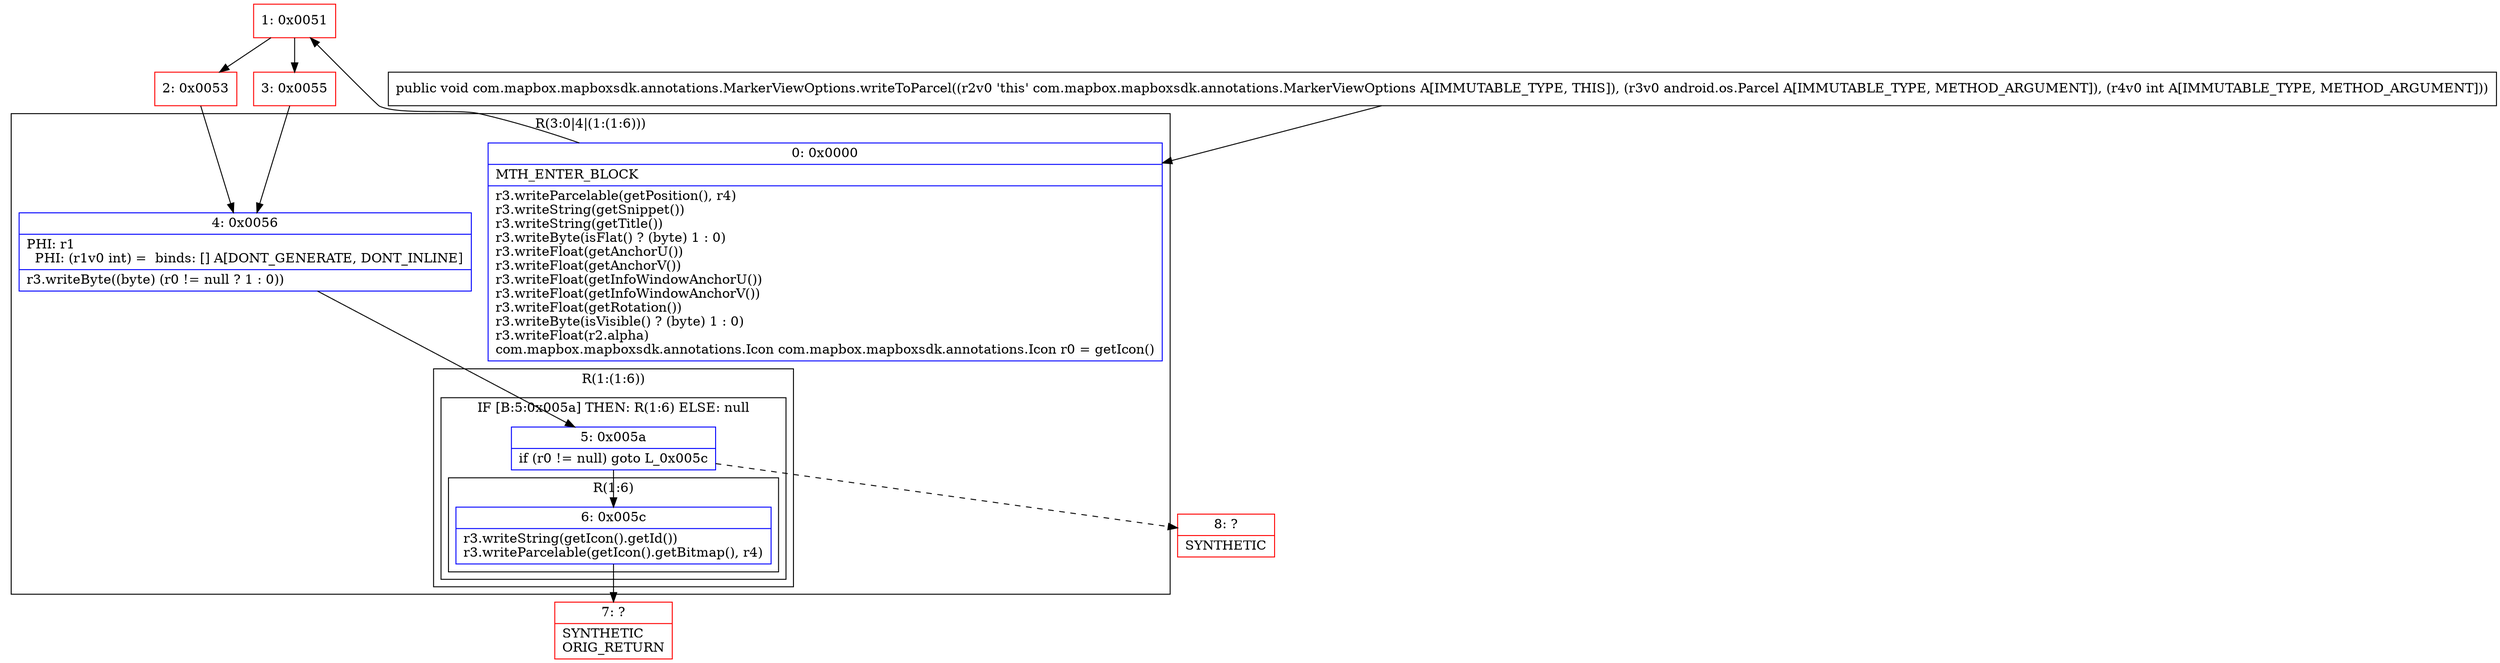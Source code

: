 digraph "CFG forcom.mapbox.mapboxsdk.annotations.MarkerViewOptions.writeToParcel(Landroid\/os\/Parcel;I)V" {
subgraph cluster_Region_1971704309 {
label = "R(3:0|4|(1:(1:6)))";
node [shape=record,color=blue];
Node_0 [shape=record,label="{0\:\ 0x0000|MTH_ENTER_BLOCK\l|r3.writeParcelable(getPosition(), r4)\lr3.writeString(getSnippet())\lr3.writeString(getTitle())\lr3.writeByte(isFlat() ? (byte) 1 : 0)\lr3.writeFloat(getAnchorU())\lr3.writeFloat(getAnchorV())\lr3.writeFloat(getInfoWindowAnchorU())\lr3.writeFloat(getInfoWindowAnchorV())\lr3.writeFloat(getRotation())\lr3.writeByte(isVisible() ? (byte) 1 : 0)\lr3.writeFloat(r2.alpha)\lcom.mapbox.mapboxsdk.annotations.Icon com.mapbox.mapboxsdk.annotations.Icon r0 = getIcon()\l}"];
Node_4 [shape=record,label="{4\:\ 0x0056|PHI: r1 \l  PHI: (r1v0 int) =  binds: [] A[DONT_GENERATE, DONT_INLINE]\l|r3.writeByte((byte) (r0 != null ? 1 : 0))\l}"];
subgraph cluster_Region_1045535175 {
label = "R(1:(1:6))";
node [shape=record,color=blue];
subgraph cluster_IfRegion_1067558367 {
label = "IF [B:5:0x005a] THEN: R(1:6) ELSE: null";
node [shape=record,color=blue];
Node_5 [shape=record,label="{5\:\ 0x005a|if (r0 != null) goto L_0x005c\l}"];
subgraph cluster_Region_1857219486 {
label = "R(1:6)";
node [shape=record,color=blue];
Node_6 [shape=record,label="{6\:\ 0x005c|r3.writeString(getIcon().getId())\lr3.writeParcelable(getIcon().getBitmap(), r4)\l}"];
}
}
}
}
Node_1 [shape=record,color=red,label="{1\:\ 0x0051}"];
Node_2 [shape=record,color=red,label="{2\:\ 0x0053}"];
Node_3 [shape=record,color=red,label="{3\:\ 0x0055}"];
Node_7 [shape=record,color=red,label="{7\:\ ?|SYNTHETIC\lORIG_RETURN\l}"];
Node_8 [shape=record,color=red,label="{8\:\ ?|SYNTHETIC\l}"];
MethodNode[shape=record,label="{public void com.mapbox.mapboxsdk.annotations.MarkerViewOptions.writeToParcel((r2v0 'this' com.mapbox.mapboxsdk.annotations.MarkerViewOptions A[IMMUTABLE_TYPE, THIS]), (r3v0 android.os.Parcel A[IMMUTABLE_TYPE, METHOD_ARGUMENT]), (r4v0 int A[IMMUTABLE_TYPE, METHOD_ARGUMENT])) }"];
MethodNode -> Node_0;
Node_0 -> Node_1;
Node_4 -> Node_5;
Node_5 -> Node_6;
Node_5 -> Node_8[style=dashed];
Node_6 -> Node_7;
Node_1 -> Node_2;
Node_1 -> Node_3;
Node_2 -> Node_4;
Node_3 -> Node_4;
}

